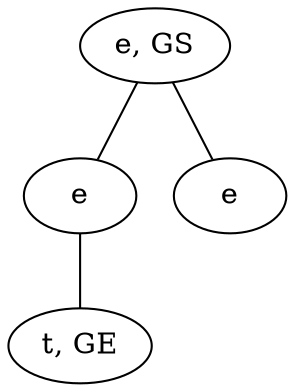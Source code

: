 graph {
OpfF [label="e, GS"]
jnsq [label="t, GE"]
qQER [label="e"]
CNDR [label="e"]
OpfF -- qQER
OpfF -- CNDR
qQER -- jnsq
}